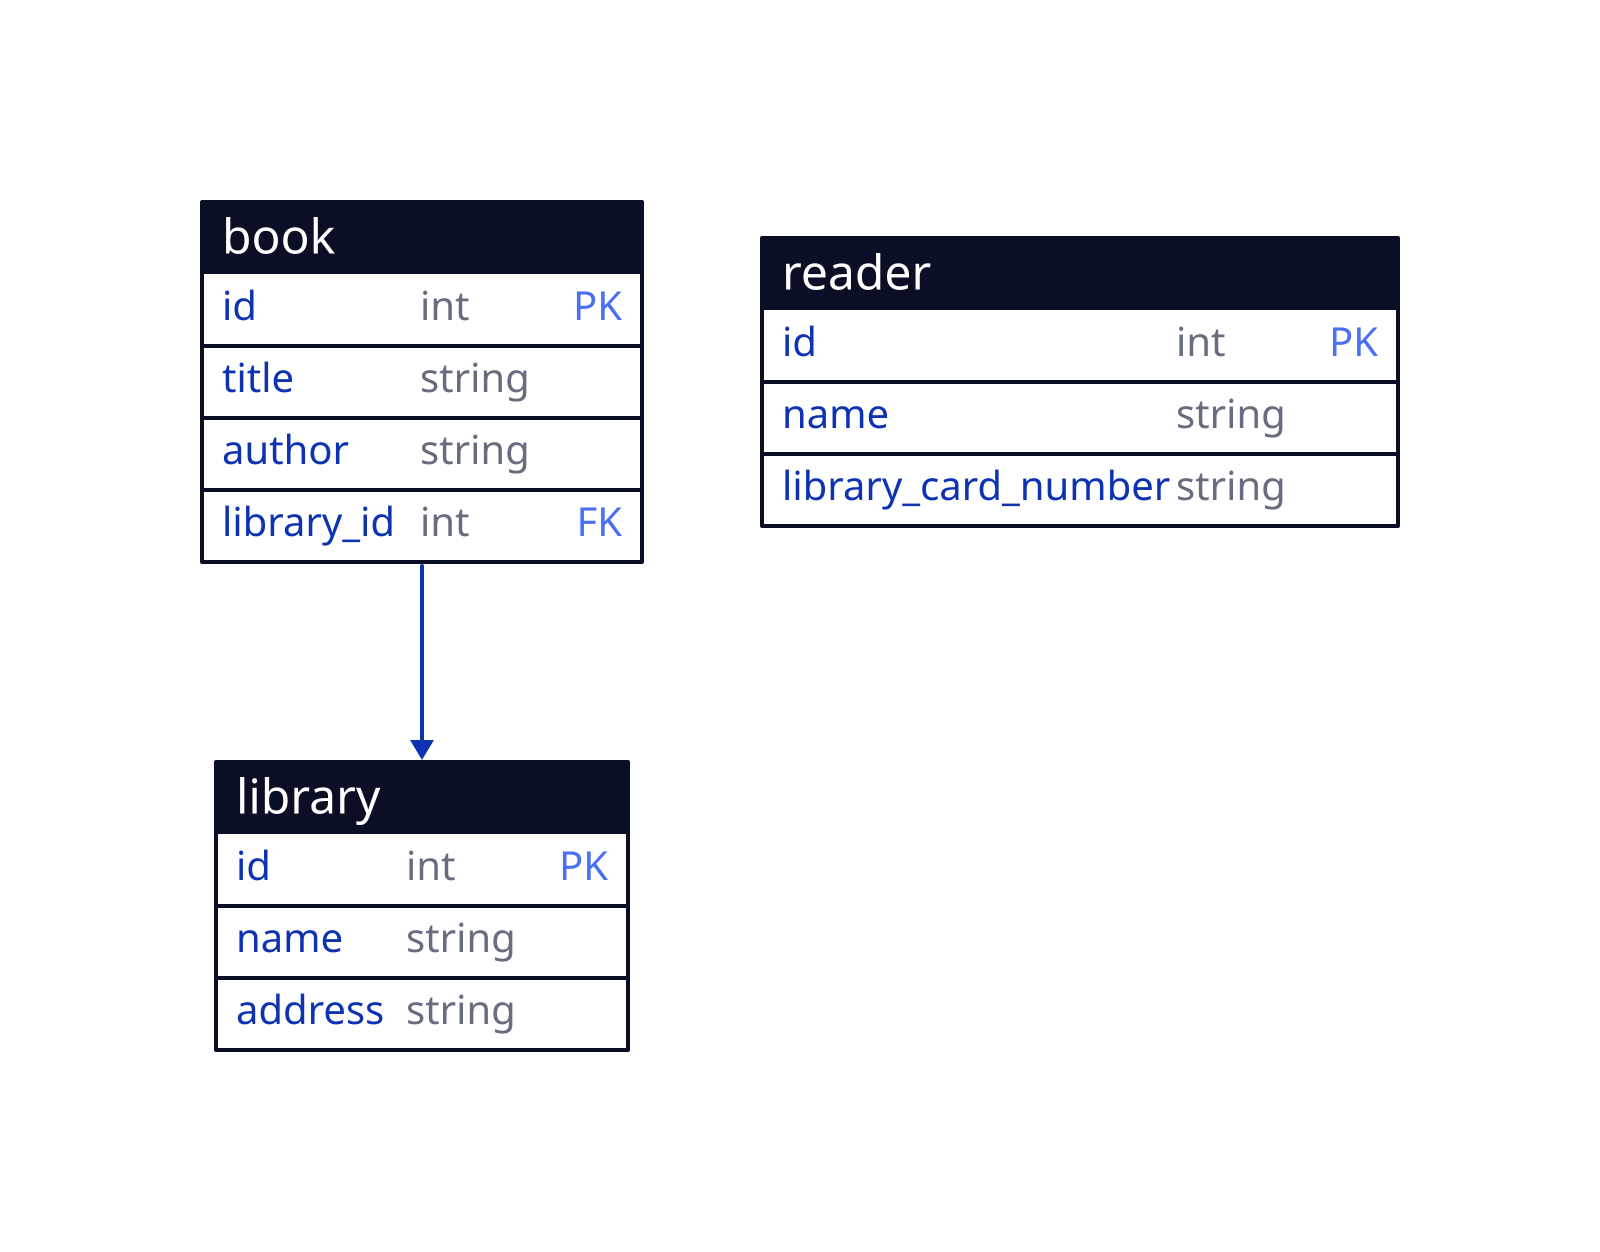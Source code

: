 book: {
  shape: sql_table
  id: int {constraint: primary_key}
  title: string
  author: string
  library_id: int {constraint: foreign_key}
}

reader: {
  shape: sql_table
  id: int {constraint: primary_key}
  name: string
  library_card_number: string
}

library: {
  shape: sql_table
  id: int {constraint: primary_key}
  name: string
  address: string
}

book.library_id -> library.id
